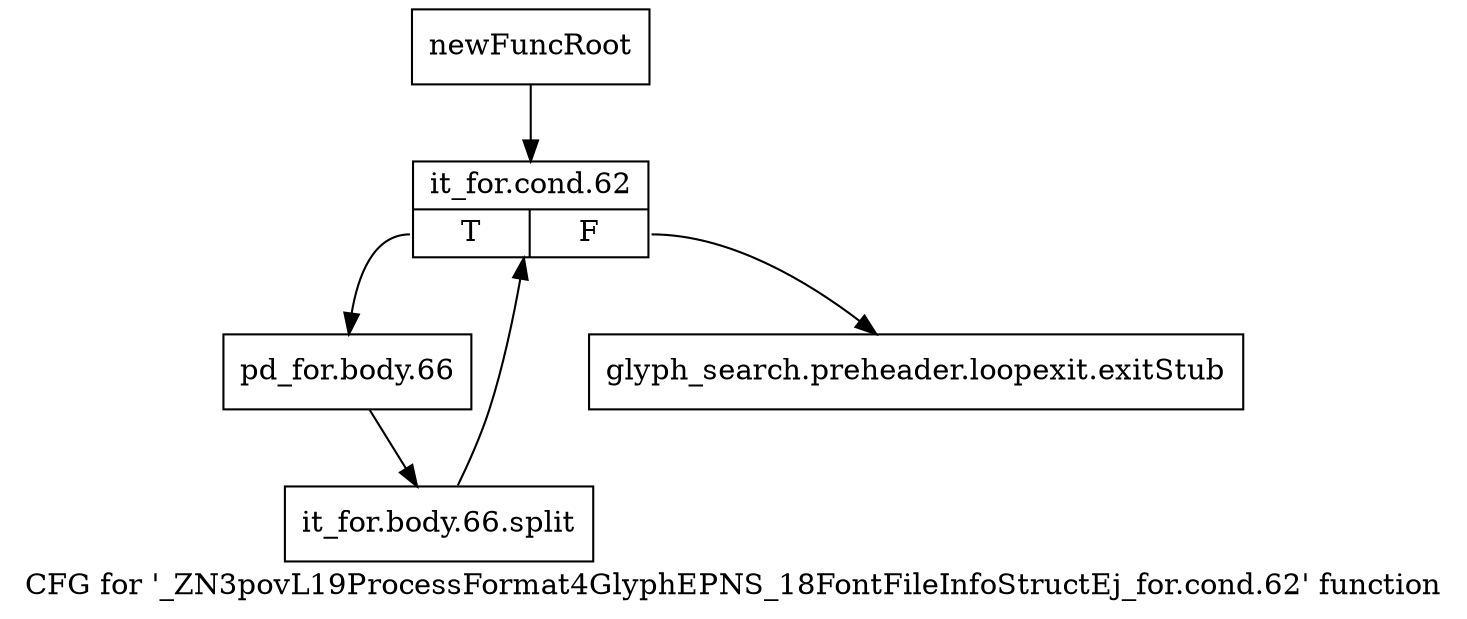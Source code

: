 digraph "CFG for '_ZN3povL19ProcessFormat4GlyphEPNS_18FontFileInfoStructEj_for.cond.62' function" {
	label="CFG for '_ZN3povL19ProcessFormat4GlyphEPNS_18FontFileInfoStructEj_for.cond.62' function";

	Node0x2daec10 [shape=record,label="{newFuncRoot}"];
	Node0x2daec10 -> Node0x2db3240;
	Node0x2db31f0 [shape=record,label="{glyph_search.preheader.loopexit.exitStub}"];
	Node0x2db3240 [shape=record,label="{it_for.cond.62|{<s0>T|<s1>F}}"];
	Node0x2db3240:s0 -> Node0x2db3290;
	Node0x2db3240:s1 -> Node0x2db31f0;
	Node0x2db3290 [shape=record,label="{pd_for.body.66}"];
	Node0x2db3290 -> Node0x3979790;
	Node0x3979790 [shape=record,label="{it_for.body.66.split}"];
	Node0x3979790 -> Node0x2db3240;
}
